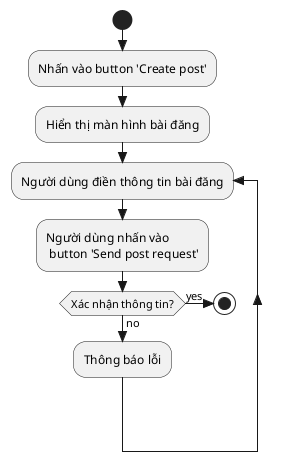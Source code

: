 @startuml CreateAPostActivity
skinparam style strictuml
skinparam SequenceMessageAlignment center

start
:Nhấn vào button 'Create post';
:Hiển thị màn hình bài đăng;
repeat :Người dùng điền thông tin bài đăng;
:Người dùng nhấn vào\n button 'Send post request';
if(Xác nhận thông tin?)then (yes)
stop
else(no) 
:Thông báo lỗi;

@enduml